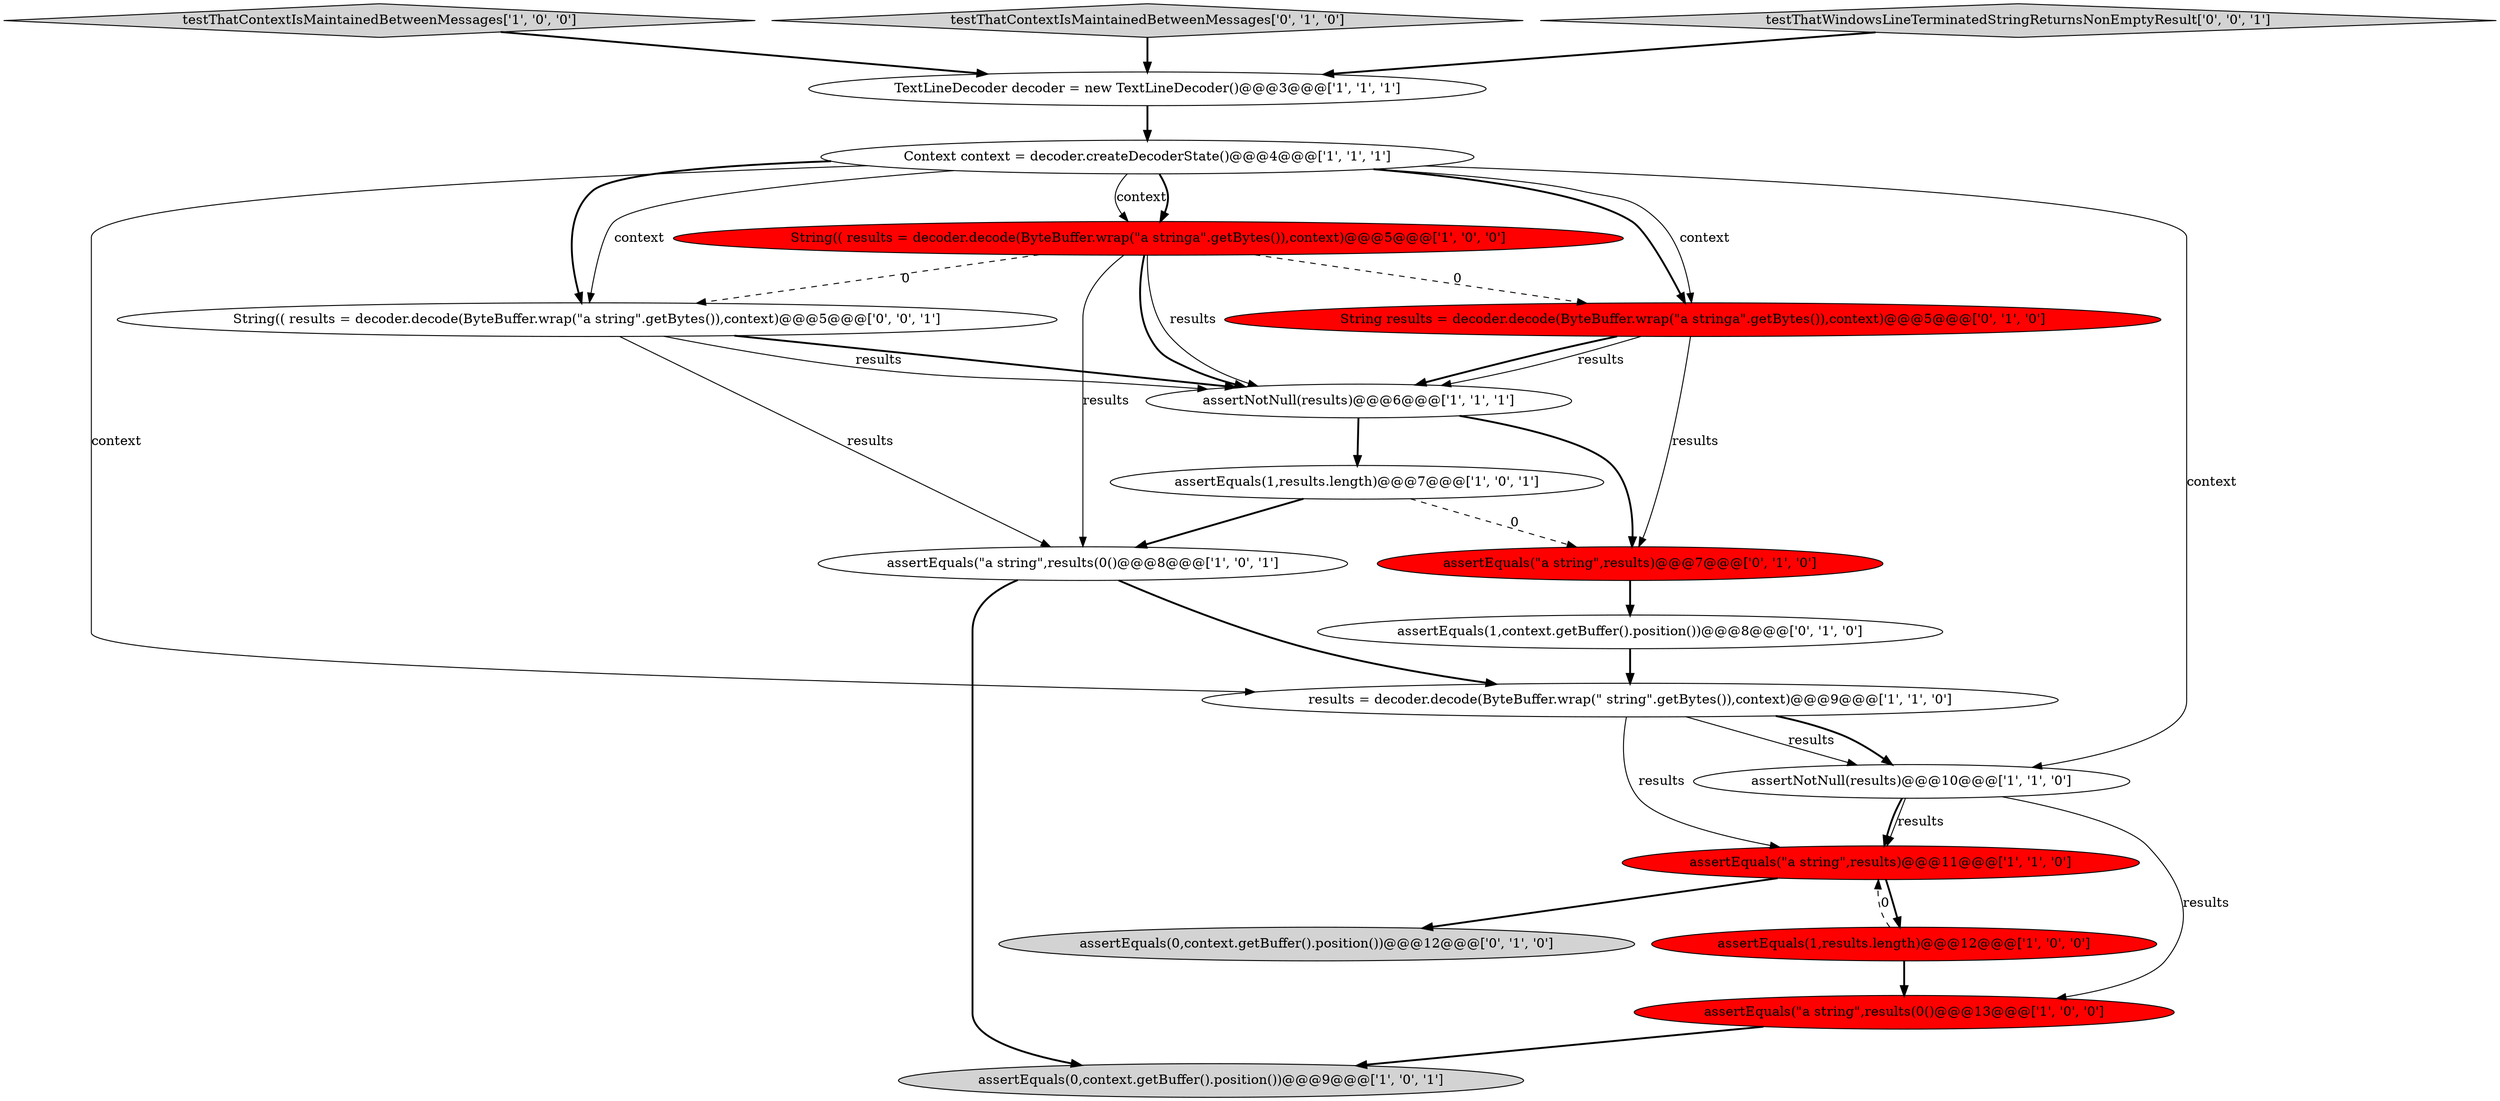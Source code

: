 digraph {
9 [style = filled, label = "assertEquals(0,context.getBuffer().position())@@@9@@@['1', '0', '1']", fillcolor = lightgray, shape = ellipse image = "AAA0AAABBB1BBB"];
18 [style = filled, label = "String(( results = decoder.decode(ByteBuffer.wrap(\"a string\".getBytes()),context)@@@5@@@['0', '0', '1']", fillcolor = white, shape = ellipse image = "AAA0AAABBB3BBB"];
8 [style = filled, label = "assertNotNull(results)@@@6@@@['1', '1', '1']", fillcolor = white, shape = ellipse image = "AAA0AAABBB1BBB"];
15 [style = filled, label = "assertEquals(0,context.getBuffer().position())@@@12@@@['0', '1', '0']", fillcolor = lightgray, shape = ellipse image = "AAA0AAABBB2BBB"];
6 [style = filled, label = "assertEquals(1,results.length)@@@7@@@['1', '0', '1']", fillcolor = white, shape = ellipse image = "AAA0AAABBB1BBB"];
12 [style = filled, label = "results = decoder.decode(ByteBuffer.wrap(\" string\".getBytes()),context)@@@9@@@['1', '1', '0']", fillcolor = white, shape = ellipse image = "AAA0AAABBB1BBB"];
3 [style = filled, label = "assertNotNull(results)@@@10@@@['1', '1', '0']", fillcolor = white, shape = ellipse image = "AAA0AAABBB1BBB"];
7 [style = filled, label = "testThatContextIsMaintainedBetweenMessages['1', '0', '0']", fillcolor = lightgray, shape = diamond image = "AAA0AAABBB1BBB"];
2 [style = filled, label = "TextLineDecoder decoder = new TextLineDecoder()@@@3@@@['1', '1', '1']", fillcolor = white, shape = ellipse image = "AAA0AAABBB1BBB"];
0 [style = filled, label = "assertEquals(\"a string\",results)@@@11@@@['1', '1', '0']", fillcolor = red, shape = ellipse image = "AAA1AAABBB1BBB"];
1 [style = filled, label = "assertEquals(1,results.length)@@@12@@@['1', '0', '0']", fillcolor = red, shape = ellipse image = "AAA1AAABBB1BBB"];
14 [style = filled, label = "assertEquals(\"a string\",results)@@@7@@@['0', '1', '0']", fillcolor = red, shape = ellipse image = "AAA1AAABBB2BBB"];
11 [style = filled, label = "String(( results = decoder.decode(ByteBuffer.wrap(\"a stringa\".getBytes()),context)@@@5@@@['1', '0', '0']", fillcolor = red, shape = ellipse image = "AAA1AAABBB1BBB"];
16 [style = filled, label = "testThatContextIsMaintainedBetweenMessages['0', '1', '0']", fillcolor = lightgray, shape = diamond image = "AAA0AAABBB2BBB"];
4 [style = filled, label = "assertEquals(\"a string\",results(0()@@@13@@@['1', '0', '0']", fillcolor = red, shape = ellipse image = "AAA1AAABBB1BBB"];
10 [style = filled, label = "Context context = decoder.createDecoderState()@@@4@@@['1', '1', '1']", fillcolor = white, shape = ellipse image = "AAA0AAABBB1BBB"];
13 [style = filled, label = "assertEquals(1,context.getBuffer().position())@@@8@@@['0', '1', '0']", fillcolor = white, shape = ellipse image = "AAA0AAABBB2BBB"];
5 [style = filled, label = "assertEquals(\"a string\",results(0()@@@8@@@['1', '0', '1']", fillcolor = white, shape = ellipse image = "AAA0AAABBB1BBB"];
19 [style = filled, label = "testThatWindowsLineTerminatedStringReturnsNonEmptyResult['0', '0', '1']", fillcolor = lightgray, shape = diamond image = "AAA0AAABBB3BBB"];
17 [style = filled, label = "String results = decoder.decode(ByteBuffer.wrap(\"a stringa\".getBytes()),context)@@@5@@@['0', '1', '0']", fillcolor = red, shape = ellipse image = "AAA1AAABBB2BBB"];
4->9 [style = bold, label=""];
17->8 [style = bold, label=""];
10->18 [style = bold, label=""];
11->8 [style = solid, label="results"];
1->4 [style = bold, label=""];
17->14 [style = solid, label="results"];
18->5 [style = solid, label="results"];
5->9 [style = bold, label=""];
10->12 [style = solid, label="context"];
17->8 [style = solid, label="results"];
8->14 [style = bold, label=""];
8->6 [style = bold, label=""];
10->17 [style = bold, label=""];
19->2 [style = bold, label=""];
11->17 [style = dashed, label="0"];
6->14 [style = dashed, label="0"];
16->2 [style = bold, label=""];
2->10 [style = bold, label=""];
3->0 [style = solid, label="results"];
0->15 [style = bold, label=""];
12->3 [style = solid, label="results"];
3->0 [style = bold, label=""];
10->11 [style = solid, label="context"];
6->5 [style = bold, label=""];
13->12 [style = bold, label=""];
10->17 [style = solid, label="context"];
5->12 [style = bold, label=""];
7->2 [style = bold, label=""];
0->1 [style = bold, label=""];
11->18 [style = dashed, label="0"];
11->5 [style = solid, label="results"];
3->4 [style = solid, label="results"];
11->8 [style = bold, label=""];
12->3 [style = bold, label=""];
18->8 [style = bold, label=""];
18->8 [style = solid, label="results"];
14->13 [style = bold, label=""];
12->0 [style = solid, label="results"];
10->18 [style = solid, label="context"];
1->0 [style = dashed, label="0"];
10->3 [style = solid, label="context"];
10->11 [style = bold, label=""];
}
